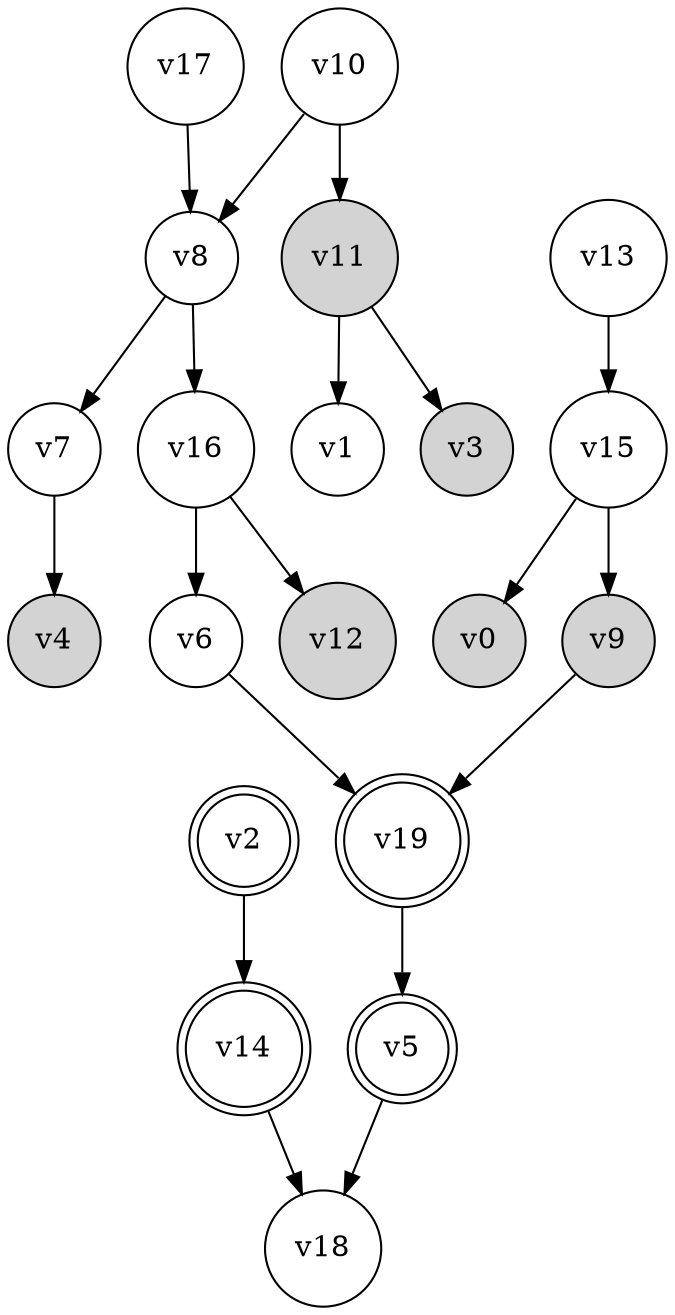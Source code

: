 digraph {
	rankdir=TD
	v0 [shape=circle style=filled]
	v1 [shape=circle]
	v2 [shape=doublecircle]
	v3 [shape=circle style=filled]
	v4 [shape=circle style=filled]
	v5 [shape=doublecircle]
	v6 [shape=circle]
	v7 [shape=circle]
	v8 [shape=circle]
	v9 [shape=circle style=filled]
	v10 [shape=circle]
	v11 [shape=circle style=filled]
	v12 [shape=circle style=filled]
	v13 [shape=circle]
	v14 [shape=doublecircle]
	v15 [shape=circle]
	v16 [shape=circle]
	v17 [shape=circle]
	v18 [shape=circle]
	v19 [shape=doublecircle]
	v2 -> v14
	v5 -> v18
	v6 -> v19
	v7 -> v4
	v8 -> v7
	v8 -> v16
	v9 -> v19
	v10 -> v8
	v10 -> v11
	v11 -> v1
	v11 -> v3
	v13 -> v15
	v14 -> v18
	v15 -> v0
	v15 -> v9
	v16 -> v12
	v16 -> v6
	v17 -> v8
	v19 -> v5
}
